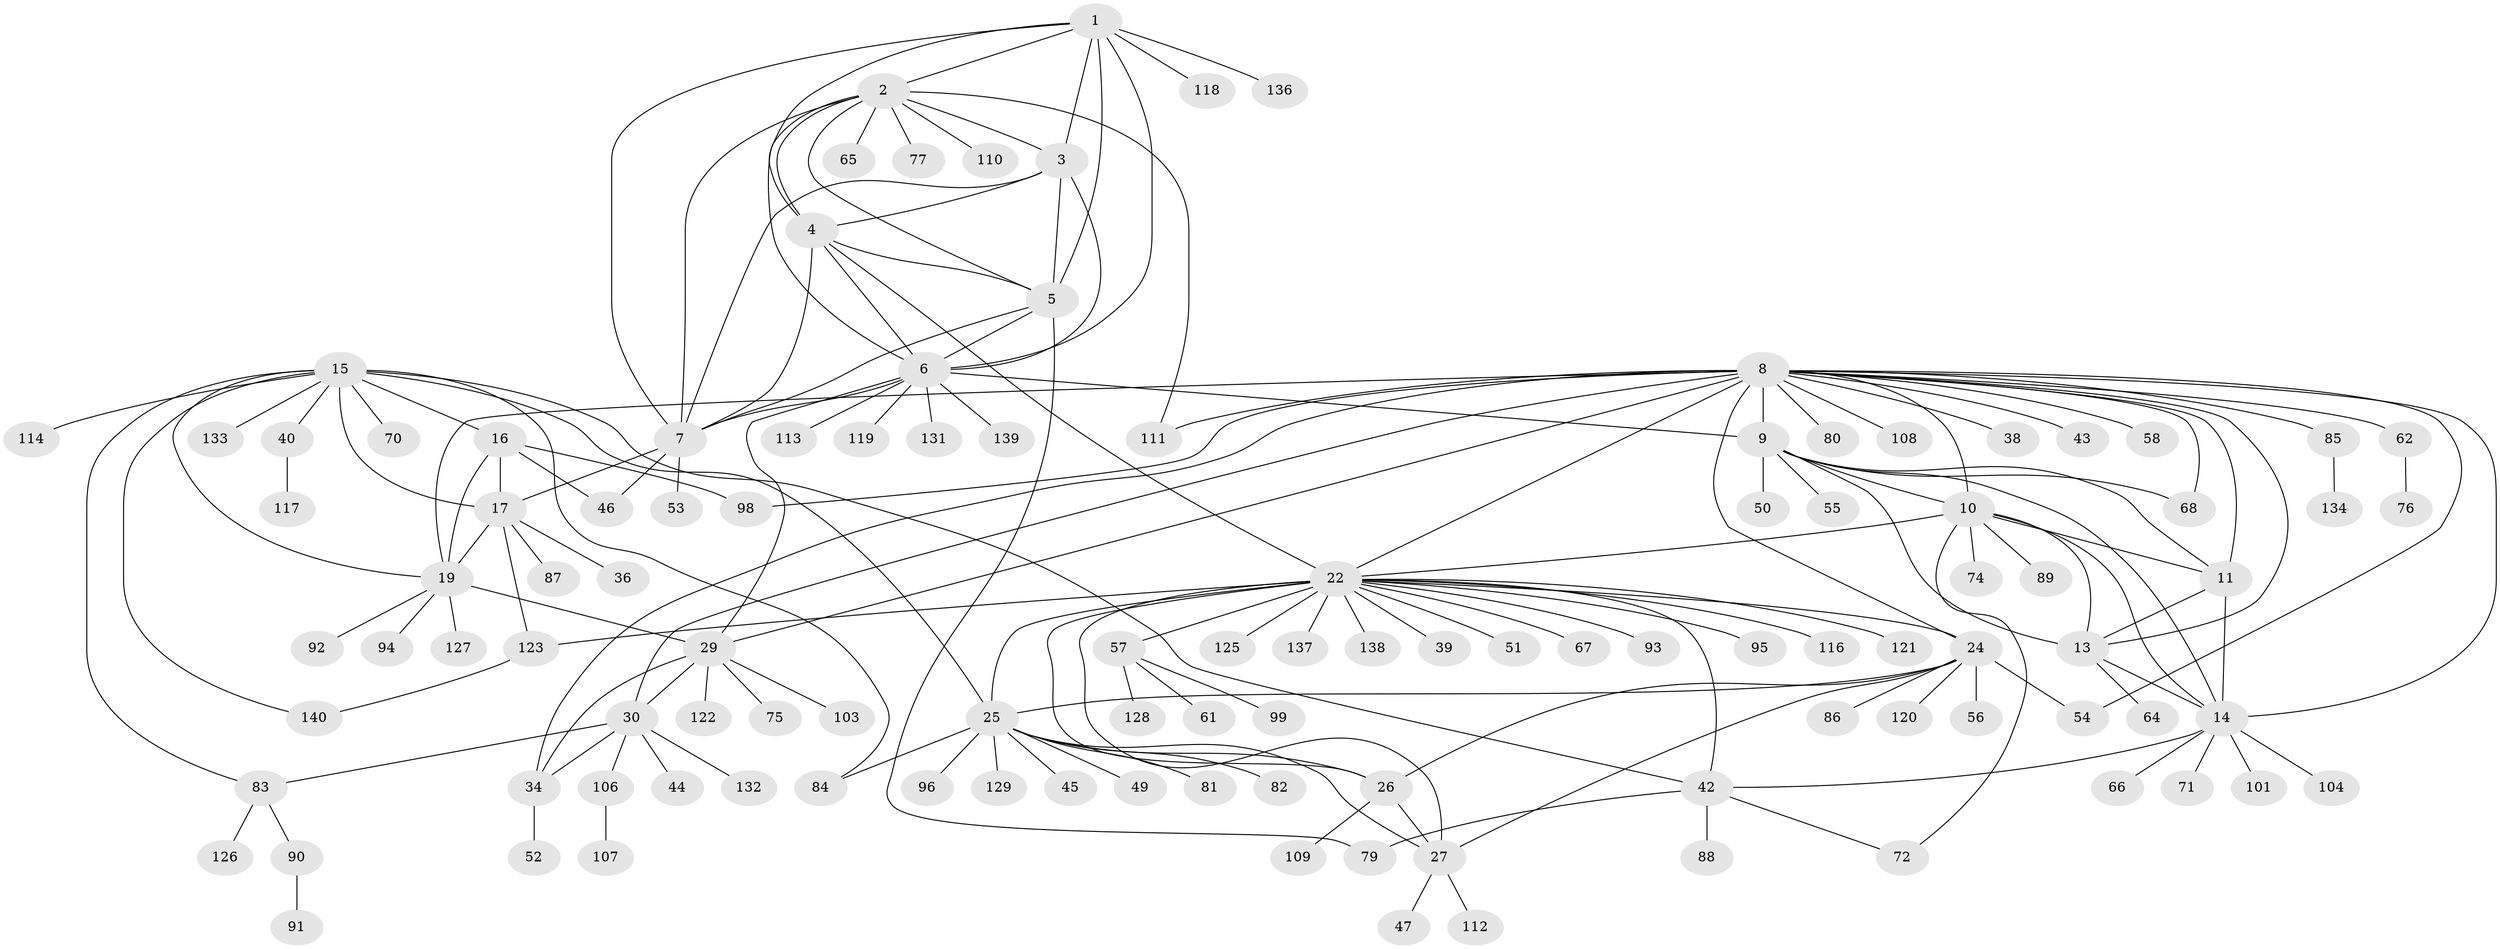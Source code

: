 // Generated by graph-tools (version 1.1) at 2025/24/03/03/25 07:24:14]
// undirected, 113 vertices, 169 edges
graph export_dot {
graph [start="1"]
  node [color=gray90,style=filled];
  1 [super="+48"];
  2 [super="+69"];
  3 [super="+102"];
  4;
  5 [super="+115"];
  6 [super="+41"];
  7 [super="+100"];
  8 [super="+31"];
  9 [super="+12"];
  10 [super="+97"];
  11;
  13 [super="+59"];
  14 [super="+37"];
  15 [super="+18"];
  16 [super="+135"];
  17 [super="+21"];
  19 [super="+20"];
  22 [super="+23"];
  24 [super="+78"];
  25 [super="+28"];
  26 [super="+124"];
  27 [super="+73"];
  29 [super="+33"];
  30 [super="+32"];
  34 [super="+35"];
  36;
  38;
  39;
  40;
  42 [super="+60"];
  43;
  44;
  45;
  46;
  47;
  49;
  50;
  51;
  52;
  53;
  54;
  55;
  56;
  57 [super="+63"];
  58;
  61;
  62;
  64;
  65;
  66;
  67;
  68;
  70;
  71;
  72;
  74;
  75;
  76;
  77;
  79;
  80;
  81;
  82;
  83;
  84;
  85;
  86;
  87;
  88;
  89;
  90;
  91;
  92 [super="+105"];
  93;
  94;
  95;
  96;
  98;
  99;
  101;
  103;
  104;
  106;
  107;
  108;
  109;
  110;
  111;
  112;
  113;
  114;
  116;
  117;
  118;
  119;
  120 [super="+130"];
  121;
  122;
  123;
  125;
  126;
  127;
  128;
  129;
  131;
  132;
  133;
  134;
  136;
  137;
  138;
  139;
  140;
  1 -- 2;
  1 -- 3;
  1 -- 4;
  1 -- 5;
  1 -- 6;
  1 -- 7;
  1 -- 118;
  1 -- 136;
  2 -- 3;
  2 -- 4;
  2 -- 5;
  2 -- 6;
  2 -- 7;
  2 -- 65;
  2 -- 77;
  2 -- 110;
  2 -- 111;
  3 -- 4;
  3 -- 5;
  3 -- 6;
  3 -- 7;
  4 -- 5;
  4 -- 6;
  4 -- 7;
  4 -- 22;
  5 -- 6;
  5 -- 7;
  5 -- 79;
  6 -- 7;
  6 -- 29;
  6 -- 113;
  6 -- 119;
  6 -- 131;
  6 -- 139;
  6 -- 9;
  7 -- 17;
  7 -- 46;
  7 -- 53;
  8 -- 9 [weight=2];
  8 -- 10;
  8 -- 11;
  8 -- 13;
  8 -- 14;
  8 -- 19;
  8 -- 24 [weight=2];
  8 -- 54;
  8 -- 58;
  8 -- 62;
  8 -- 80;
  8 -- 34 [weight=2];
  8 -- 68;
  8 -- 98;
  8 -- 38;
  8 -- 43;
  8 -- 108;
  8 -- 111;
  8 -- 85;
  8 -- 22;
  8 -- 29 [weight=2];
  8 -- 30 [weight=2];
  9 -- 10 [weight=2];
  9 -- 11 [weight=2];
  9 -- 13 [weight=2];
  9 -- 14 [weight=2];
  9 -- 68;
  9 -- 50;
  9 -- 55;
  10 -- 11;
  10 -- 13;
  10 -- 14;
  10 -- 72;
  10 -- 74;
  10 -- 89;
  10 -- 22;
  11 -- 13;
  11 -- 14;
  13 -- 14;
  13 -- 64;
  14 -- 101;
  14 -- 104;
  14 -- 66;
  14 -- 71;
  14 -- 42;
  15 -- 16 [weight=2];
  15 -- 17 [weight=4];
  15 -- 19 [weight=4];
  15 -- 40;
  15 -- 42;
  15 -- 133;
  15 -- 140;
  15 -- 70;
  15 -- 114;
  15 -- 83;
  15 -- 84;
  15 -- 25;
  16 -- 17 [weight=2];
  16 -- 19 [weight=2];
  16 -- 46;
  16 -- 98;
  17 -- 19 [weight=4];
  17 -- 87;
  17 -- 123;
  17 -- 36;
  19 -- 94;
  19 -- 92;
  19 -- 127;
  19 -- 29;
  22 -- 24 [weight=2];
  22 -- 25 [weight=4];
  22 -- 26 [weight=2];
  22 -- 27 [weight=2];
  22 -- 39;
  22 -- 57;
  22 -- 67;
  22 -- 93;
  22 -- 116;
  22 -- 121;
  22 -- 123;
  22 -- 138;
  22 -- 137;
  22 -- 42;
  22 -- 51;
  22 -- 125;
  22 -- 95;
  24 -- 25 [weight=2];
  24 -- 26;
  24 -- 27;
  24 -- 54;
  24 -- 56;
  24 -- 86;
  24 -- 120;
  25 -- 26 [weight=2];
  25 -- 27 [weight=2];
  25 -- 45;
  25 -- 49;
  25 -- 81;
  25 -- 82;
  25 -- 84;
  25 -- 96;
  25 -- 129;
  26 -- 27;
  26 -- 109;
  27 -- 47;
  27 -- 112;
  29 -- 30 [weight=4];
  29 -- 34 [weight=4];
  29 -- 103;
  29 -- 122;
  29 -- 75;
  30 -- 34 [weight=4];
  30 -- 106;
  30 -- 132;
  30 -- 44;
  30 -- 83;
  34 -- 52;
  40 -- 117;
  42 -- 72;
  42 -- 88;
  42 -- 79;
  57 -- 61;
  57 -- 99;
  57 -- 128;
  62 -- 76;
  83 -- 90;
  83 -- 126;
  85 -- 134;
  90 -- 91;
  106 -- 107;
  123 -- 140;
}

